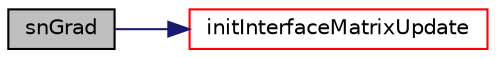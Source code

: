 digraph "snGrad"
{
  bgcolor="transparent";
  edge [fontname="Helvetica",fontsize="10",labelfontname="Helvetica",labelfontsize="10"];
  node [fontname="Helvetica",fontsize="10",shape=record];
  rankdir="LR";
  Node1 [label="snGrad",height=0.2,width=0.4,color="black", fillcolor="grey75", style="filled", fontcolor="black"];
  Node1 -> Node2 [color="midnightblue",fontsize="10",style="solid",fontname="Helvetica"];
  Node2 [label="initInterfaceMatrixUpdate",height=0.2,width=0.4,color="red",URL="$a02031.html#a4afc5b4a99526f37d221c1caad0df0b4",tooltip="Initialise neighbour matrix update. "];
}

